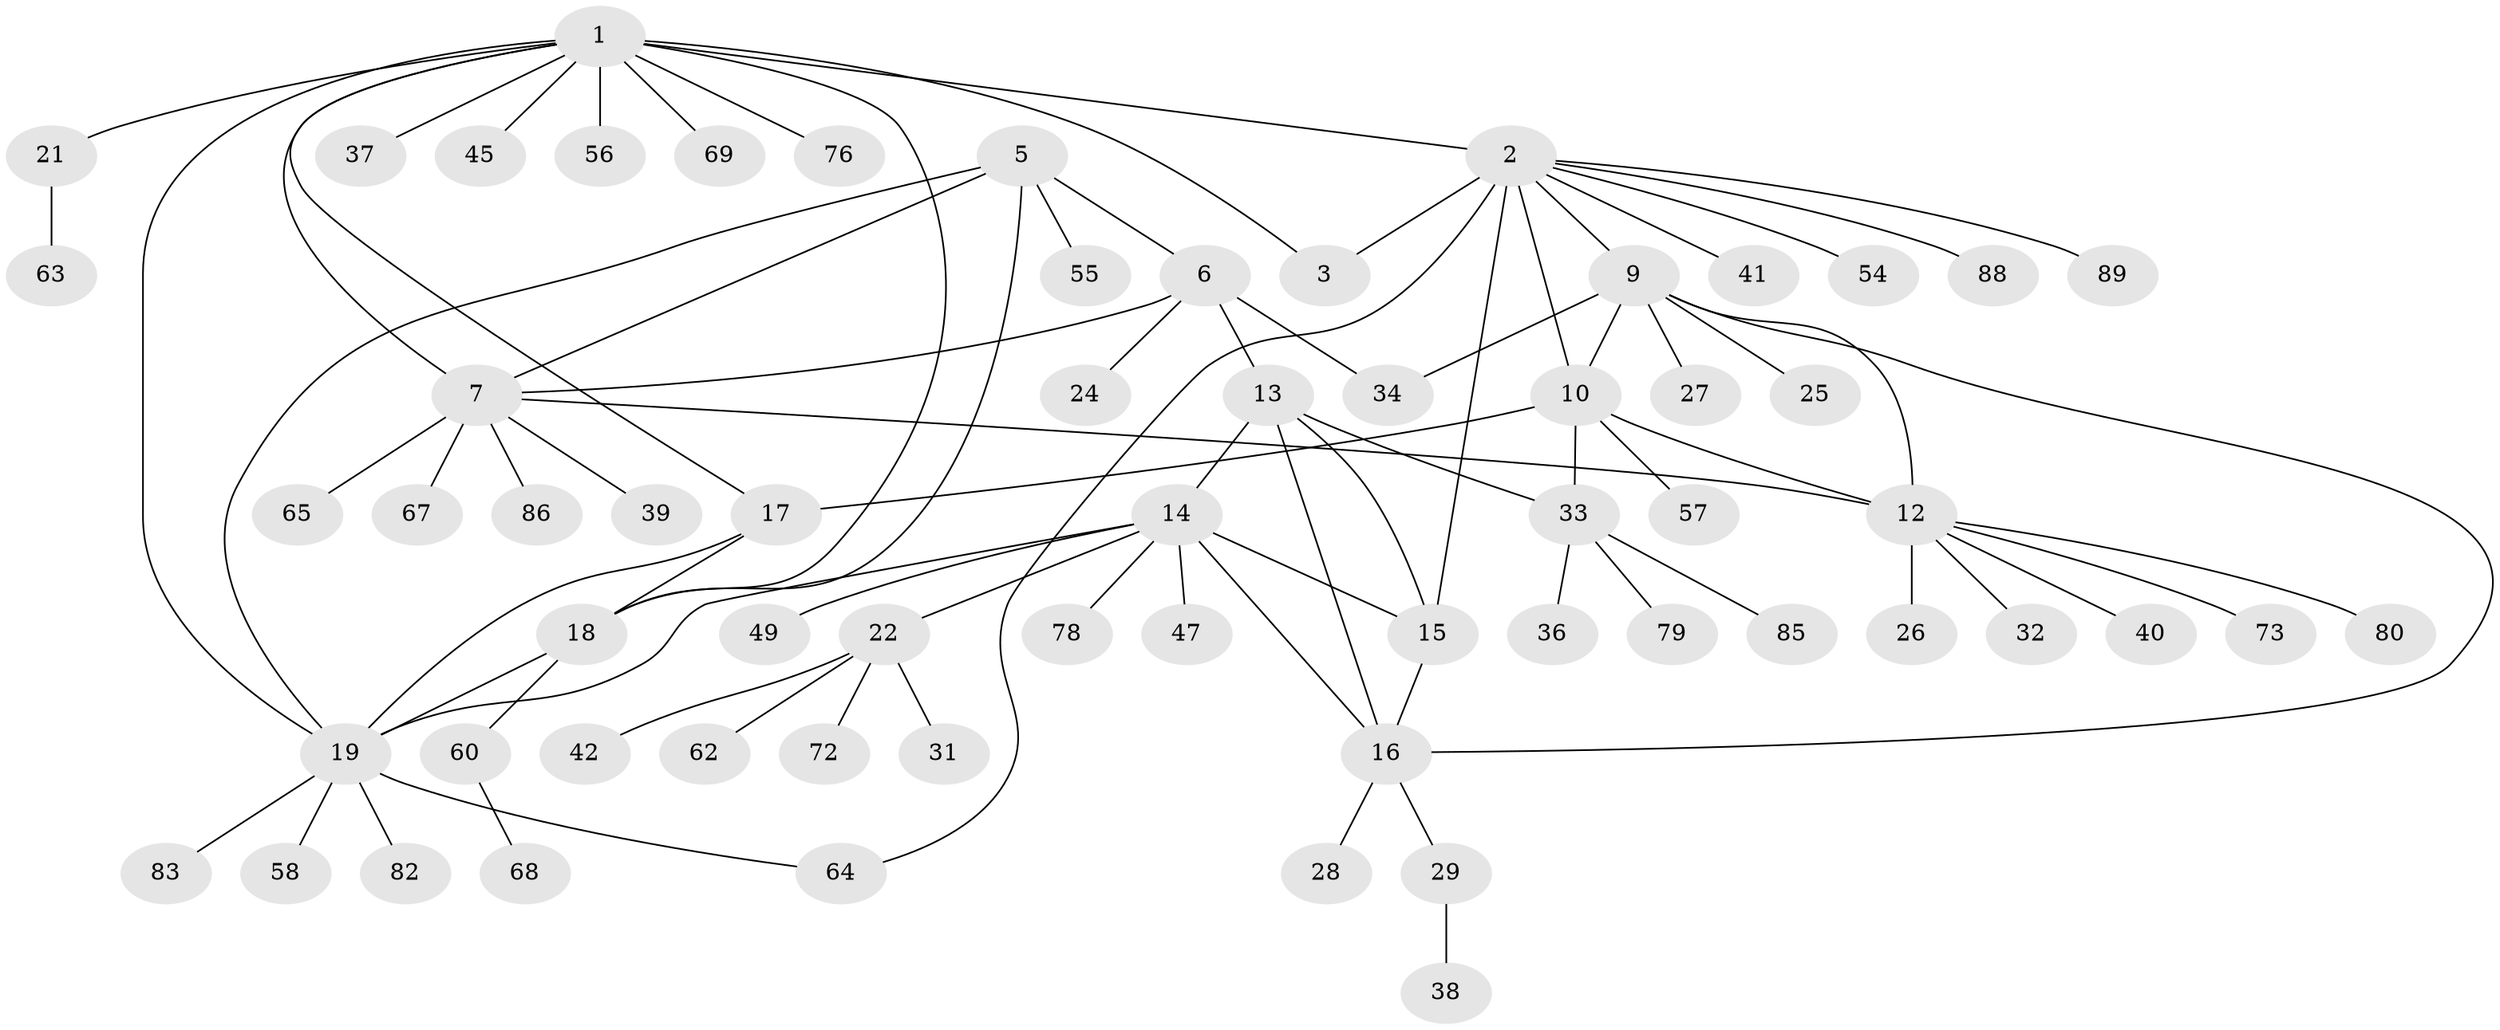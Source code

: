 // Generated by graph-tools (version 1.1) at 2025/24/03/03/25 07:24:13]
// undirected, 63 vertices, 82 edges
graph export_dot {
graph [start="1"]
  node [color=gray90,style=filled];
  1 [super="+20"];
  2 [super="+4"];
  3;
  5 [super="+8"];
  6 [super="+52"];
  7 [super="+48"];
  9 [super="+71"];
  10 [super="+11"];
  12 [super="+46"];
  13 [super="+44"];
  14 [super="+30"];
  15 [super="+35"];
  16 [super="+50"];
  17;
  18 [super="+74"];
  19 [super="+23"];
  21 [super="+61"];
  22 [super="+59"];
  24;
  25;
  26;
  27;
  28;
  29 [super="+43"];
  31;
  32;
  33 [super="+51"];
  34 [super="+81"];
  36 [super="+53"];
  37 [super="+70"];
  38;
  39 [super="+77"];
  40 [super="+66"];
  41;
  42;
  45;
  47;
  49;
  54;
  55;
  56;
  57;
  58;
  60 [super="+87"];
  62;
  63;
  64;
  65;
  67;
  68;
  69;
  72 [super="+75"];
  73;
  76;
  78 [super="+84"];
  79;
  80;
  82;
  83;
  85;
  86;
  88;
  89;
  1 -- 2 [weight=2];
  1 -- 3;
  1 -- 7;
  1 -- 21;
  1 -- 37;
  1 -- 76;
  1 -- 18;
  1 -- 19;
  1 -- 17;
  1 -- 69;
  1 -- 56;
  1 -- 45;
  2 -- 3 [weight=2];
  2 -- 15;
  2 -- 41;
  2 -- 54;
  2 -- 89;
  2 -- 64;
  2 -- 88;
  2 -- 10;
  2 -- 9;
  5 -- 6 [weight=2];
  5 -- 7 [weight=2];
  5 -- 19;
  5 -- 55;
  5 -- 18;
  6 -- 7;
  6 -- 13;
  6 -- 24;
  6 -- 34;
  7 -- 12;
  7 -- 39;
  7 -- 65;
  7 -- 67;
  7 -- 86;
  9 -- 10 [weight=2];
  9 -- 12;
  9 -- 16;
  9 -- 25;
  9 -- 27;
  9 -- 34;
  10 -- 12 [weight=2];
  10 -- 17;
  10 -- 57;
  10 -- 33;
  12 -- 26;
  12 -- 32;
  12 -- 40;
  12 -- 73;
  12 -- 80;
  13 -- 14;
  13 -- 15;
  13 -- 16;
  13 -- 33;
  14 -- 15;
  14 -- 16;
  14 -- 19;
  14 -- 22;
  14 -- 47;
  14 -- 49;
  14 -- 78;
  15 -- 16;
  16 -- 28;
  16 -- 29;
  17 -- 18;
  17 -- 19;
  18 -- 19;
  18 -- 60;
  19 -- 64;
  19 -- 82;
  19 -- 83;
  19 -- 58;
  21 -- 63;
  22 -- 31;
  22 -- 42;
  22 -- 62;
  22 -- 72;
  29 -- 38;
  33 -- 36;
  33 -- 79;
  33 -- 85;
  60 -- 68;
}
